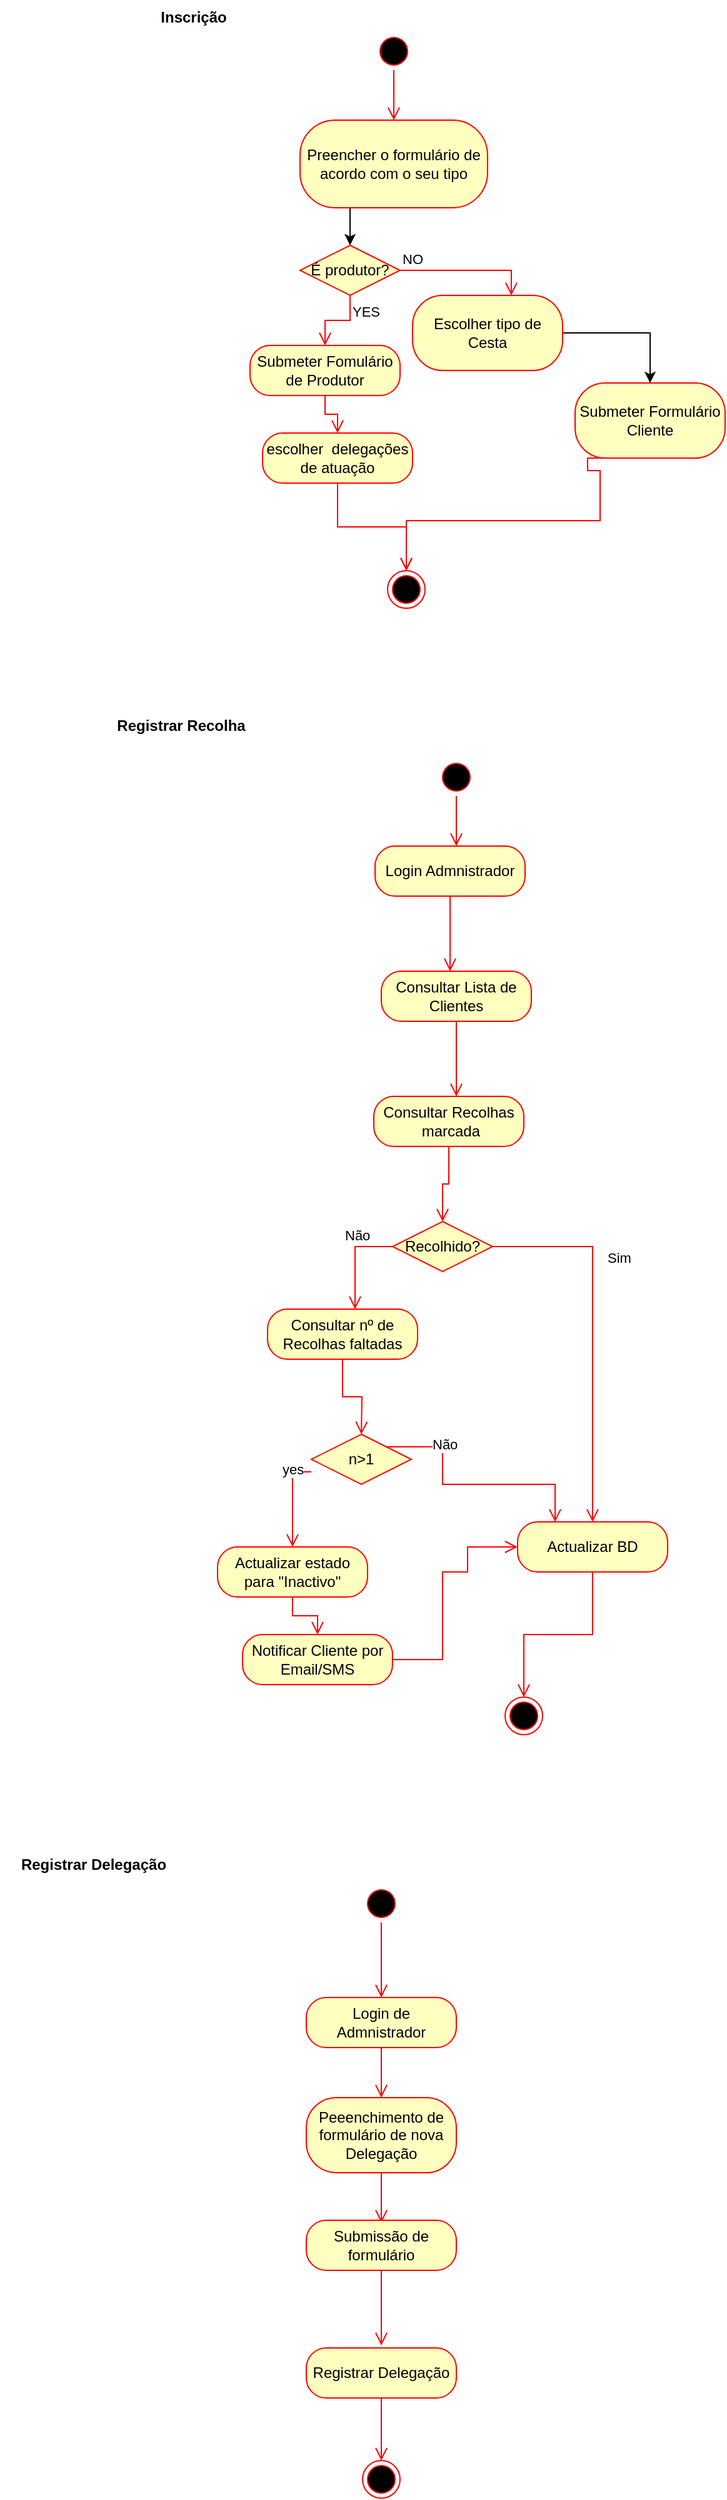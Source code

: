 <mxfile version="20.4.0" type="device"><diagram id="q2gOLl3UFUUPSfRH64pS" name="Página-1"><mxGraphModel dx="1108" dy="403" grid="1" gridSize="10" guides="1" tooltips="1" connect="1" arrows="1" fold="1" page="1" pageScale="1" pageWidth="827" pageHeight="1169" math="0" shadow="0"><root><mxCell id="0"/><mxCell id="1" parent="0"/><mxCell id="DHeZhXsS3KrWFo-ly9kg-27" value="" style="ellipse;html=1;shape=startState;fillColor=#000000;strokeColor=#ff0000;" vertex="1" parent="1"><mxGeometry x="360" y="60" width="30" height="30" as="geometry"/></mxCell><mxCell id="DHeZhXsS3KrWFo-ly9kg-30" value="" style="edgeStyle=orthogonalEdgeStyle;html=1;verticalAlign=bottom;endArrow=open;endSize=8;strokeColor=#ff0000;rounded=0;exitX=0.5;exitY=1;exitDx=0;exitDy=0;" edge="1" source="DHeZhXsS3KrWFo-ly9kg-27" parent="1"><mxGeometry relative="1" as="geometry"><mxPoint x="375" y="130" as="targetPoint"/><mxPoint x="375" y="160" as="sourcePoint"/></mxGeometry></mxCell><mxCell id="DHeZhXsS3KrWFo-ly9kg-45" value="" style="edgeStyle=orthogonalEdgeStyle;rounded=0;orthogonalLoop=1;jettySize=auto;html=1;entryX=0.5;entryY=0;entryDx=0;entryDy=0;" edge="1" parent="1" source="DHeZhXsS3KrWFo-ly9kg-39" target="DHeZhXsS3KrWFo-ly9kg-51"><mxGeometry relative="1" as="geometry"><mxPoint x="375" y="230" as="targetPoint"/><Array as="points"><mxPoint x="340" y="230"/><mxPoint x="340" y="230"/></Array></mxGeometry></mxCell><mxCell id="DHeZhXsS3KrWFo-ly9kg-39" value="Preencher o formulário de acordo com o seu tipo" style="rounded=1;whiteSpace=wrap;html=1;arcSize=40;fontColor=#000000;fillColor=#ffffc0;strokeColor=#ff0000;" vertex="1" parent="1"><mxGeometry x="300" y="130" width="150" height="70" as="geometry"/></mxCell><mxCell id="DHeZhXsS3KrWFo-ly9kg-56" value="" style="edgeStyle=orthogonalEdgeStyle;rounded=0;orthogonalLoop=1;jettySize=auto;html=1;" edge="1" parent="1" source="DHeZhXsS3KrWFo-ly9kg-48" target="DHeZhXsS3KrWFo-ly9kg-55"><mxGeometry relative="1" as="geometry"/></mxCell><mxCell id="DHeZhXsS3KrWFo-ly9kg-48" value="Escolher tipo de Cesta" style="whiteSpace=wrap;html=1;fillColor=#ffffc0;strokeColor=#ff0000;fontColor=#000000;rounded=1;arcSize=40;" vertex="1" parent="1"><mxGeometry x="390" y="270" width="120" height="60" as="geometry"/></mxCell><mxCell id="DHeZhXsS3KrWFo-ly9kg-51" value="É produtor?" style="rhombus;whiteSpace=wrap;html=1;fillColor=#ffffc0;strokeColor=#ff0000;" vertex="1" parent="1"><mxGeometry x="300" y="230" width="80" height="40" as="geometry"/></mxCell><mxCell id="DHeZhXsS3KrWFo-ly9kg-52" value="NO" style="edgeStyle=orthogonalEdgeStyle;html=1;align=left;verticalAlign=bottom;endArrow=open;endSize=8;strokeColor=#ff0000;rounded=0;entryX=0.658;entryY=0;entryDx=0;entryDy=0;entryPerimeter=0;" edge="1" source="DHeZhXsS3KrWFo-ly9kg-51" parent="1" target="DHeZhXsS3KrWFo-ly9kg-48"><mxGeometry x="-1" relative="1" as="geometry"><mxPoint x="520" y="250" as="targetPoint"/></mxGeometry></mxCell><mxCell id="DHeZhXsS3KrWFo-ly9kg-53" value="YES" style="edgeStyle=orthogonalEdgeStyle;html=1;align=left;verticalAlign=top;endArrow=open;endSize=8;strokeColor=#ff0000;rounded=0;entryX=0.5;entryY=0;entryDx=0;entryDy=0;" edge="1" source="DHeZhXsS3KrWFo-ly9kg-51" parent="1" target="DHeZhXsS3KrWFo-ly9kg-62"><mxGeometry x="-1" relative="1" as="geometry"><mxPoint x="380" y="330" as="targetPoint"/></mxGeometry></mxCell><mxCell id="DHeZhXsS3KrWFo-ly9kg-55" value="Submeter Formulário&lt;br&gt;Cliente" style="whiteSpace=wrap;html=1;fillColor=#ffffc0;strokeColor=#ff0000;fontColor=#000000;rounded=1;arcSize=40;" vertex="1" parent="1"><mxGeometry x="520" y="340" width="120" height="60" as="geometry"/></mxCell><mxCell id="DHeZhXsS3KrWFo-ly9kg-57" value="escolher&amp;nbsp; delegações de atuação" style="rounded=1;whiteSpace=wrap;html=1;arcSize=40;fontColor=#000000;fillColor=#ffffc0;strokeColor=#ff0000;" vertex="1" parent="1"><mxGeometry x="270" y="380" width="120" height="40" as="geometry"/></mxCell><mxCell id="DHeZhXsS3KrWFo-ly9kg-58" value="" style="edgeStyle=orthogonalEdgeStyle;html=1;verticalAlign=bottom;endArrow=open;endSize=8;strokeColor=#ff0000;rounded=0;entryX=0.5;entryY=0;entryDx=0;entryDy=0;" edge="1" source="DHeZhXsS3KrWFo-ly9kg-57" parent="1" target="DHeZhXsS3KrWFo-ly9kg-59"><mxGeometry relative="1" as="geometry"><mxPoint x="380" y="400" as="targetPoint"/></mxGeometry></mxCell><mxCell id="DHeZhXsS3KrWFo-ly9kg-59" value="" style="ellipse;html=1;shape=endState;fillColor=#000000;strokeColor=#ff0000;" vertex="1" parent="1"><mxGeometry x="370" y="490" width="30" height="30" as="geometry"/></mxCell><mxCell id="DHeZhXsS3KrWFo-ly9kg-61" value="" style="edgeStyle=orthogonalEdgeStyle;html=1;verticalAlign=bottom;endArrow=open;endSize=8;strokeColor=#ff0000;rounded=0;entryX=0.5;entryY=0;entryDx=0;entryDy=0;exitX=0.25;exitY=1;exitDx=0;exitDy=0;" edge="1" source="DHeZhXsS3KrWFo-ly9kg-55" parent="1" target="DHeZhXsS3KrWFo-ly9kg-59"><mxGeometry relative="1" as="geometry"><mxPoint x="500" y="450" as="targetPoint"/><mxPoint x="440" y="430" as="sourcePoint"/><Array as="points"><mxPoint x="530" y="400"/><mxPoint x="530" y="410"/><mxPoint x="540" y="410"/><mxPoint x="540" y="450"/><mxPoint x="385" y="450"/></Array></mxGeometry></mxCell><mxCell id="DHeZhXsS3KrWFo-ly9kg-62" value="Submeter Fomulário de Produtor" style="rounded=1;whiteSpace=wrap;html=1;arcSize=40;fontColor=#000000;fillColor=#ffffc0;strokeColor=#ff0000;" vertex="1" parent="1"><mxGeometry x="260" y="310" width="120" height="40" as="geometry"/></mxCell><mxCell id="DHeZhXsS3KrWFo-ly9kg-63" value="" style="edgeStyle=orthogonalEdgeStyle;html=1;verticalAlign=bottom;endArrow=open;endSize=8;strokeColor=#ff0000;rounded=0;entryX=0.5;entryY=0;entryDx=0;entryDy=0;" edge="1" source="DHeZhXsS3KrWFo-ly9kg-62" parent="1" target="DHeZhXsS3KrWFo-ly9kg-57"><mxGeometry relative="1" as="geometry"><mxPoint x="320" y="380" as="targetPoint"/></mxGeometry></mxCell><mxCell id="DHeZhXsS3KrWFo-ly9kg-64" value="Inscrição" style="text;align=center;fontStyle=1;verticalAlign=middle;spacingLeft=3;spacingRight=3;strokeColor=none;rotatable=0;points=[[0,0.5],[1,0.5]];portConstraint=eastwest;" vertex="1" parent="1"><mxGeometry x="140" y="34" width="150" height="26" as="geometry"/></mxCell><mxCell id="DHeZhXsS3KrWFo-ly9kg-105" value="" style="ellipse;html=1;shape=startState;fillColor=#000000;strokeColor=#ff0000;" vertex="1" parent="1"><mxGeometry x="410" y="640" width="30" height="30" as="geometry"/></mxCell><mxCell id="DHeZhXsS3KrWFo-ly9kg-106" value="" style="edgeStyle=orthogonalEdgeStyle;html=1;verticalAlign=bottom;endArrow=open;endSize=8;strokeColor=#ff0000;rounded=0;" edge="1" source="DHeZhXsS3KrWFo-ly9kg-105" parent="1"><mxGeometry relative="1" as="geometry"><mxPoint x="425" y="710" as="targetPoint"/></mxGeometry></mxCell><mxCell id="DHeZhXsS3KrWFo-ly9kg-107" value="Registrar Recolha" style="text;align=center;fontStyle=1;verticalAlign=middle;spacingLeft=3;spacingRight=3;strokeColor=none;rotatable=0;points=[[0,0.5],[1,0.5]];portConstraint=eastwest;" vertex="1" parent="1"><mxGeometry x="140" y="600" width="130" height="26" as="geometry"/></mxCell><mxCell id="DHeZhXsS3KrWFo-ly9kg-108" value="Consultar Recolhas&lt;br&gt;&amp;nbsp;marcada" style="rounded=1;whiteSpace=wrap;html=1;arcSize=40;fontColor=#000000;fillColor=#ffffc0;strokeColor=#ff0000;" vertex="1" parent="1"><mxGeometry x="359" y="910" width="120" height="40" as="geometry"/></mxCell><mxCell id="DHeZhXsS3KrWFo-ly9kg-109" value="" style="edgeStyle=orthogonalEdgeStyle;html=1;verticalAlign=bottom;endArrow=open;endSize=8;strokeColor=#ff0000;rounded=0;entryX=0.5;entryY=0;entryDx=0;entryDy=0;" edge="1" source="DHeZhXsS3KrWFo-ly9kg-108" parent="1" target="DHeZhXsS3KrWFo-ly9kg-112"><mxGeometry relative="1" as="geometry"><mxPoint x="419" y="1010" as="targetPoint"/></mxGeometry></mxCell><mxCell id="DHeZhXsS3KrWFo-ly9kg-112" value="Recolhido?" style="rhombus;whiteSpace=wrap;html=1;fillColor=#ffffc0;strokeColor=#ff0000;" vertex="1" parent="1"><mxGeometry x="374" y="1010" width="80" height="40" as="geometry"/></mxCell><mxCell id="DHeZhXsS3KrWFo-ly9kg-113" value="Não" style="edgeStyle=orthogonalEdgeStyle;html=1;align=left;verticalAlign=bottom;endArrow=open;endSize=8;strokeColor=#ff0000;rounded=0;exitX=0;exitY=0.5;exitDx=0;exitDy=0;" edge="1" source="DHeZhXsS3KrWFo-ly9kg-112" parent="1"><mxGeometry x="-0.25" y="-10" relative="1" as="geometry"><mxPoint x="344" y="1080" as="targetPoint"/><mxPoint x="254" y="1030" as="sourcePoint"/><Array as="points"><mxPoint x="344" y="1030"/><mxPoint x="344" y="1070"/></Array><mxPoint as="offset"/></mxGeometry></mxCell><mxCell id="DHeZhXsS3KrWFo-ly9kg-114" value="Sim" style="edgeStyle=orthogonalEdgeStyle;html=1;align=left;verticalAlign=top;endArrow=open;endSize=8;strokeColor=#ff0000;rounded=0;exitX=1;exitY=0.5;exitDx=0;exitDy=0;entryX=0.5;entryY=0;entryDx=0;entryDy=0;" edge="1" source="DHeZhXsS3KrWFo-ly9kg-112" parent="1" target="DHeZhXsS3KrWFo-ly9kg-115"><mxGeometry x="-0.429" y="14" relative="1" as="geometry"><mxPoint x="494" y="1160" as="targetPoint"/><mxPoint x="474" y="1110" as="sourcePoint"/><mxPoint x="-4" y="-10" as="offset"/></mxGeometry></mxCell><mxCell id="DHeZhXsS3KrWFo-ly9kg-115" value="Actualizar BD" style="rounded=1;whiteSpace=wrap;html=1;arcSize=40;fontColor=#000000;fillColor=#ffffc0;strokeColor=#ff0000;" vertex="1" parent="1"><mxGeometry x="474" y="1250" width="120" height="40" as="geometry"/></mxCell><mxCell id="DHeZhXsS3KrWFo-ly9kg-116" value="" style="edgeStyle=orthogonalEdgeStyle;html=1;verticalAlign=bottom;endArrow=open;endSize=8;strokeColor=#ff0000;rounded=0;entryX=0.5;entryY=0;entryDx=0;entryDy=0;" edge="1" source="DHeZhXsS3KrWFo-ly9kg-115" parent="1" target="DHeZhXsS3KrWFo-ly9kg-127"><mxGeometry relative="1" as="geometry"><mxPoint x="474" y="1390" as="targetPoint"/></mxGeometry></mxCell><mxCell id="DHeZhXsS3KrWFo-ly9kg-118" value="Consultar nº de Recolhas faltadas" style="rounded=1;whiteSpace=wrap;html=1;arcSize=40;fontColor=#000000;fillColor=#ffffc0;strokeColor=#ff0000;" vertex="1" parent="1"><mxGeometry x="274" y="1080" width="120" height="40" as="geometry"/></mxCell><mxCell id="DHeZhXsS3KrWFo-ly9kg-119" value="" style="edgeStyle=orthogonalEdgeStyle;html=1;verticalAlign=bottom;endArrow=open;endSize=8;strokeColor=#ff0000;rounded=0;" edge="1" source="DHeZhXsS3KrWFo-ly9kg-118" parent="1"><mxGeometry relative="1" as="geometry"><mxPoint x="349" y="1180" as="targetPoint"/></mxGeometry></mxCell><mxCell id="DHeZhXsS3KrWFo-ly9kg-120" value="n&amp;gt;1" style="rhombus;whiteSpace=wrap;html=1;fillColor=#ffffc0;strokeColor=#ff0000;" vertex="1" parent="1"><mxGeometry x="309" y="1180" width="80" height="40" as="geometry"/></mxCell><mxCell id="DHeZhXsS3KrWFo-ly9kg-121" value="Não" style="edgeStyle=orthogonalEdgeStyle;html=1;align=left;verticalAlign=bottom;endArrow=open;endSize=8;strokeColor=#ff0000;rounded=0;entryX=0.25;entryY=0;entryDx=0;entryDy=0;" edge="1" source="DHeZhXsS3KrWFo-ly9kg-120" parent="1" target="DHeZhXsS3KrWFo-ly9kg-115"><mxGeometry x="-0.474" y="-10" relative="1" as="geometry"><mxPoint x="414" y="1240" as="targetPoint"/><Array as="points"><mxPoint x="414" y="1190"/><mxPoint x="414" y="1220"/><mxPoint x="504" y="1220"/></Array><mxPoint as="offset"/></mxGeometry></mxCell><mxCell id="DHeZhXsS3KrWFo-ly9kg-122" value="yes" style="edgeStyle=orthogonalEdgeStyle;html=1;align=left;verticalAlign=top;endArrow=open;endSize=8;strokeColor=#ff0000;rounded=0;" edge="1" parent="1"><mxGeometry x="-0.474" y="-22" relative="1" as="geometry"><mxPoint x="294" y="1270" as="targetPoint"/><mxPoint x="309" y="1210" as="sourcePoint"/><Array as="points"><mxPoint x="294" y="1210"/></Array><mxPoint x="12" y="-20" as="offset"/></mxGeometry></mxCell><mxCell id="DHeZhXsS3KrWFo-ly9kg-123" value="Actualizar estado para &quot;Inactivo&quot;" style="rounded=1;whiteSpace=wrap;html=1;arcSize=40;fontColor=#000000;fillColor=#ffffc0;strokeColor=#ff0000;" vertex="1" parent="1"><mxGeometry x="234" y="1270" width="120" height="40" as="geometry"/></mxCell><mxCell id="DHeZhXsS3KrWFo-ly9kg-124" value="" style="edgeStyle=orthogonalEdgeStyle;html=1;verticalAlign=bottom;endArrow=open;endSize=8;strokeColor=#ff0000;rounded=0;entryX=0.5;entryY=0;entryDx=0;entryDy=0;" edge="1" source="DHeZhXsS3KrWFo-ly9kg-123" parent="1" target="DHeZhXsS3KrWFo-ly9kg-125"><mxGeometry relative="1" as="geometry"><mxPoint x="294" y="1370" as="targetPoint"/></mxGeometry></mxCell><mxCell id="DHeZhXsS3KrWFo-ly9kg-125" value="Notificar Cliente por Email/SMS" style="rounded=1;whiteSpace=wrap;html=1;arcSize=40;fontColor=#000000;fillColor=#ffffc0;strokeColor=#ff0000;" vertex="1" parent="1"><mxGeometry x="254" y="1340" width="120" height="40" as="geometry"/></mxCell><mxCell id="DHeZhXsS3KrWFo-ly9kg-126" value="" style="edgeStyle=orthogonalEdgeStyle;html=1;verticalAlign=bottom;endArrow=open;endSize=8;strokeColor=#ff0000;rounded=0;exitX=1;exitY=0.5;exitDx=0;exitDy=0;entryX=0;entryY=0.5;entryDx=0;entryDy=0;" edge="1" source="DHeZhXsS3KrWFo-ly9kg-125" parent="1" target="DHeZhXsS3KrWFo-ly9kg-115"><mxGeometry relative="1" as="geometry"><mxPoint x="434" y="1280" as="targetPoint"/><mxPoint x="344" y="1410" as="sourcePoint"/><Array as="points"><mxPoint x="414" y="1360"/><mxPoint x="414" y="1290"/><mxPoint x="434" y="1290"/><mxPoint x="434" y="1270"/></Array></mxGeometry></mxCell><mxCell id="DHeZhXsS3KrWFo-ly9kg-127" value="" style="ellipse;html=1;shape=endState;fillColor=#000000;strokeColor=#ff0000;" vertex="1" parent="1"><mxGeometry x="464" y="1390" width="30" height="30" as="geometry"/></mxCell><mxCell id="DHeZhXsS3KrWFo-ly9kg-129" value="Registrar Delegação" style="text;align=center;fontStyle=1;verticalAlign=middle;spacingLeft=3;spacingRight=3;strokeColor=none;rotatable=0;points=[[0,0.5],[1,0.5]];portConstraint=eastwest;" vertex="1" parent="1"><mxGeometry x="60" y="1500" width="150" height="46" as="geometry"/></mxCell><mxCell id="DHeZhXsS3KrWFo-ly9kg-131" value="" style="ellipse;html=1;shape=startState;fillColor=#000000;strokeColor=#ff0000;" vertex="1" parent="1"><mxGeometry x="350" y="1540" width="30" height="30" as="geometry"/></mxCell><mxCell id="DHeZhXsS3KrWFo-ly9kg-132" value="" style="edgeStyle=orthogonalEdgeStyle;html=1;verticalAlign=bottom;endArrow=open;endSize=8;strokeColor=#ff0000;rounded=0;" edge="1" source="DHeZhXsS3KrWFo-ly9kg-131" parent="1"><mxGeometry relative="1" as="geometry"><mxPoint x="365" y="1630" as="targetPoint"/></mxGeometry></mxCell><mxCell id="DHeZhXsS3KrWFo-ly9kg-133" value="Login de Admnistrador" style="rounded=1;whiteSpace=wrap;html=1;arcSize=40;fontColor=#000000;fillColor=#ffffc0;strokeColor=#ff0000;" vertex="1" parent="1"><mxGeometry x="305" y="1630" width="120" height="40" as="geometry"/></mxCell><mxCell id="DHeZhXsS3KrWFo-ly9kg-134" value="" style="edgeStyle=orthogonalEdgeStyle;html=1;verticalAlign=bottom;endArrow=open;endSize=8;strokeColor=#ff0000;rounded=0;" edge="1" source="DHeZhXsS3KrWFo-ly9kg-133" parent="1"><mxGeometry relative="1" as="geometry"><mxPoint x="365" y="1710" as="targetPoint"/></mxGeometry></mxCell><mxCell id="DHeZhXsS3KrWFo-ly9kg-135" value="Peeenchimento de formulário de nova Delegação" style="rounded=1;whiteSpace=wrap;html=1;arcSize=40;fontColor=#000000;fillColor=#ffffc0;strokeColor=#ff0000;" vertex="1" parent="1"><mxGeometry x="305" y="1710" width="120" height="60" as="geometry"/></mxCell><mxCell id="DHeZhXsS3KrWFo-ly9kg-136" value="" style="edgeStyle=orthogonalEdgeStyle;html=1;verticalAlign=bottom;endArrow=open;endSize=8;strokeColor=#ff0000;rounded=0;" edge="1" source="DHeZhXsS3KrWFo-ly9kg-135" parent="1"><mxGeometry relative="1" as="geometry"><mxPoint x="365" y="1810" as="targetPoint"/></mxGeometry></mxCell><mxCell id="DHeZhXsS3KrWFo-ly9kg-138" value="Submissão de formulário" style="rounded=1;whiteSpace=wrap;html=1;arcSize=40;fontColor=#000000;fillColor=#ffffc0;strokeColor=#ff0000;" vertex="1" parent="1"><mxGeometry x="305" y="1808" width="120" height="40" as="geometry"/></mxCell><mxCell id="DHeZhXsS3KrWFo-ly9kg-139" value="" style="edgeStyle=orthogonalEdgeStyle;html=1;verticalAlign=bottom;endArrow=open;endSize=8;strokeColor=#ff0000;rounded=0;" edge="1" source="DHeZhXsS3KrWFo-ly9kg-138" parent="1"><mxGeometry relative="1" as="geometry"><mxPoint x="365" y="1908" as="targetPoint"/></mxGeometry></mxCell><mxCell id="DHeZhXsS3KrWFo-ly9kg-140" value="Registrar Delegação" style="rounded=1;whiteSpace=wrap;html=1;arcSize=40;fontColor=#000000;fillColor=#ffffc0;strokeColor=#ff0000;" vertex="1" parent="1"><mxGeometry x="305" y="1910" width="120" height="40" as="geometry"/></mxCell><mxCell id="DHeZhXsS3KrWFo-ly9kg-141" value="" style="edgeStyle=orthogonalEdgeStyle;html=1;verticalAlign=bottom;endArrow=open;endSize=8;strokeColor=#ff0000;rounded=0;" edge="1" source="DHeZhXsS3KrWFo-ly9kg-140" parent="1"><mxGeometry relative="1" as="geometry"><mxPoint x="365" y="2000" as="targetPoint"/></mxGeometry></mxCell><mxCell id="DHeZhXsS3KrWFo-ly9kg-143" value="" style="ellipse;html=1;shape=endState;fillColor=#000000;strokeColor=#ff0000;" vertex="1" parent="1"><mxGeometry x="350" y="2000" width="30" height="30" as="geometry"/></mxCell><mxCell id="DHeZhXsS3KrWFo-ly9kg-144" value="Login Admnistrador" style="rounded=1;whiteSpace=wrap;html=1;arcSize=40;fontColor=#000000;fillColor=#ffffc0;strokeColor=#ff0000;" vertex="1" parent="1"><mxGeometry x="360" y="710" width="120" height="40" as="geometry"/></mxCell><mxCell id="DHeZhXsS3KrWFo-ly9kg-145" value="" style="edgeStyle=orthogonalEdgeStyle;html=1;verticalAlign=bottom;endArrow=open;endSize=8;strokeColor=#ff0000;rounded=0;" edge="1" source="DHeZhXsS3KrWFo-ly9kg-144" parent="1"><mxGeometry relative="1" as="geometry"><mxPoint x="420" y="810" as="targetPoint"/></mxGeometry></mxCell><mxCell id="DHeZhXsS3KrWFo-ly9kg-146" value="Consultar Lista de Clientes" style="rounded=1;whiteSpace=wrap;html=1;arcSize=40;fontColor=#000000;fillColor=#ffffc0;strokeColor=#ff0000;" vertex="1" parent="1"><mxGeometry x="365" y="810" width="120" height="40" as="geometry"/></mxCell><mxCell id="DHeZhXsS3KrWFo-ly9kg-147" value="" style="edgeStyle=orthogonalEdgeStyle;html=1;verticalAlign=bottom;endArrow=open;endSize=8;strokeColor=#ff0000;rounded=0;" edge="1" source="DHeZhXsS3KrWFo-ly9kg-146" parent="1"><mxGeometry relative="1" as="geometry"><mxPoint x="425" y="910" as="targetPoint"/></mxGeometry></mxCell></root></mxGraphModel></diagram></mxfile>